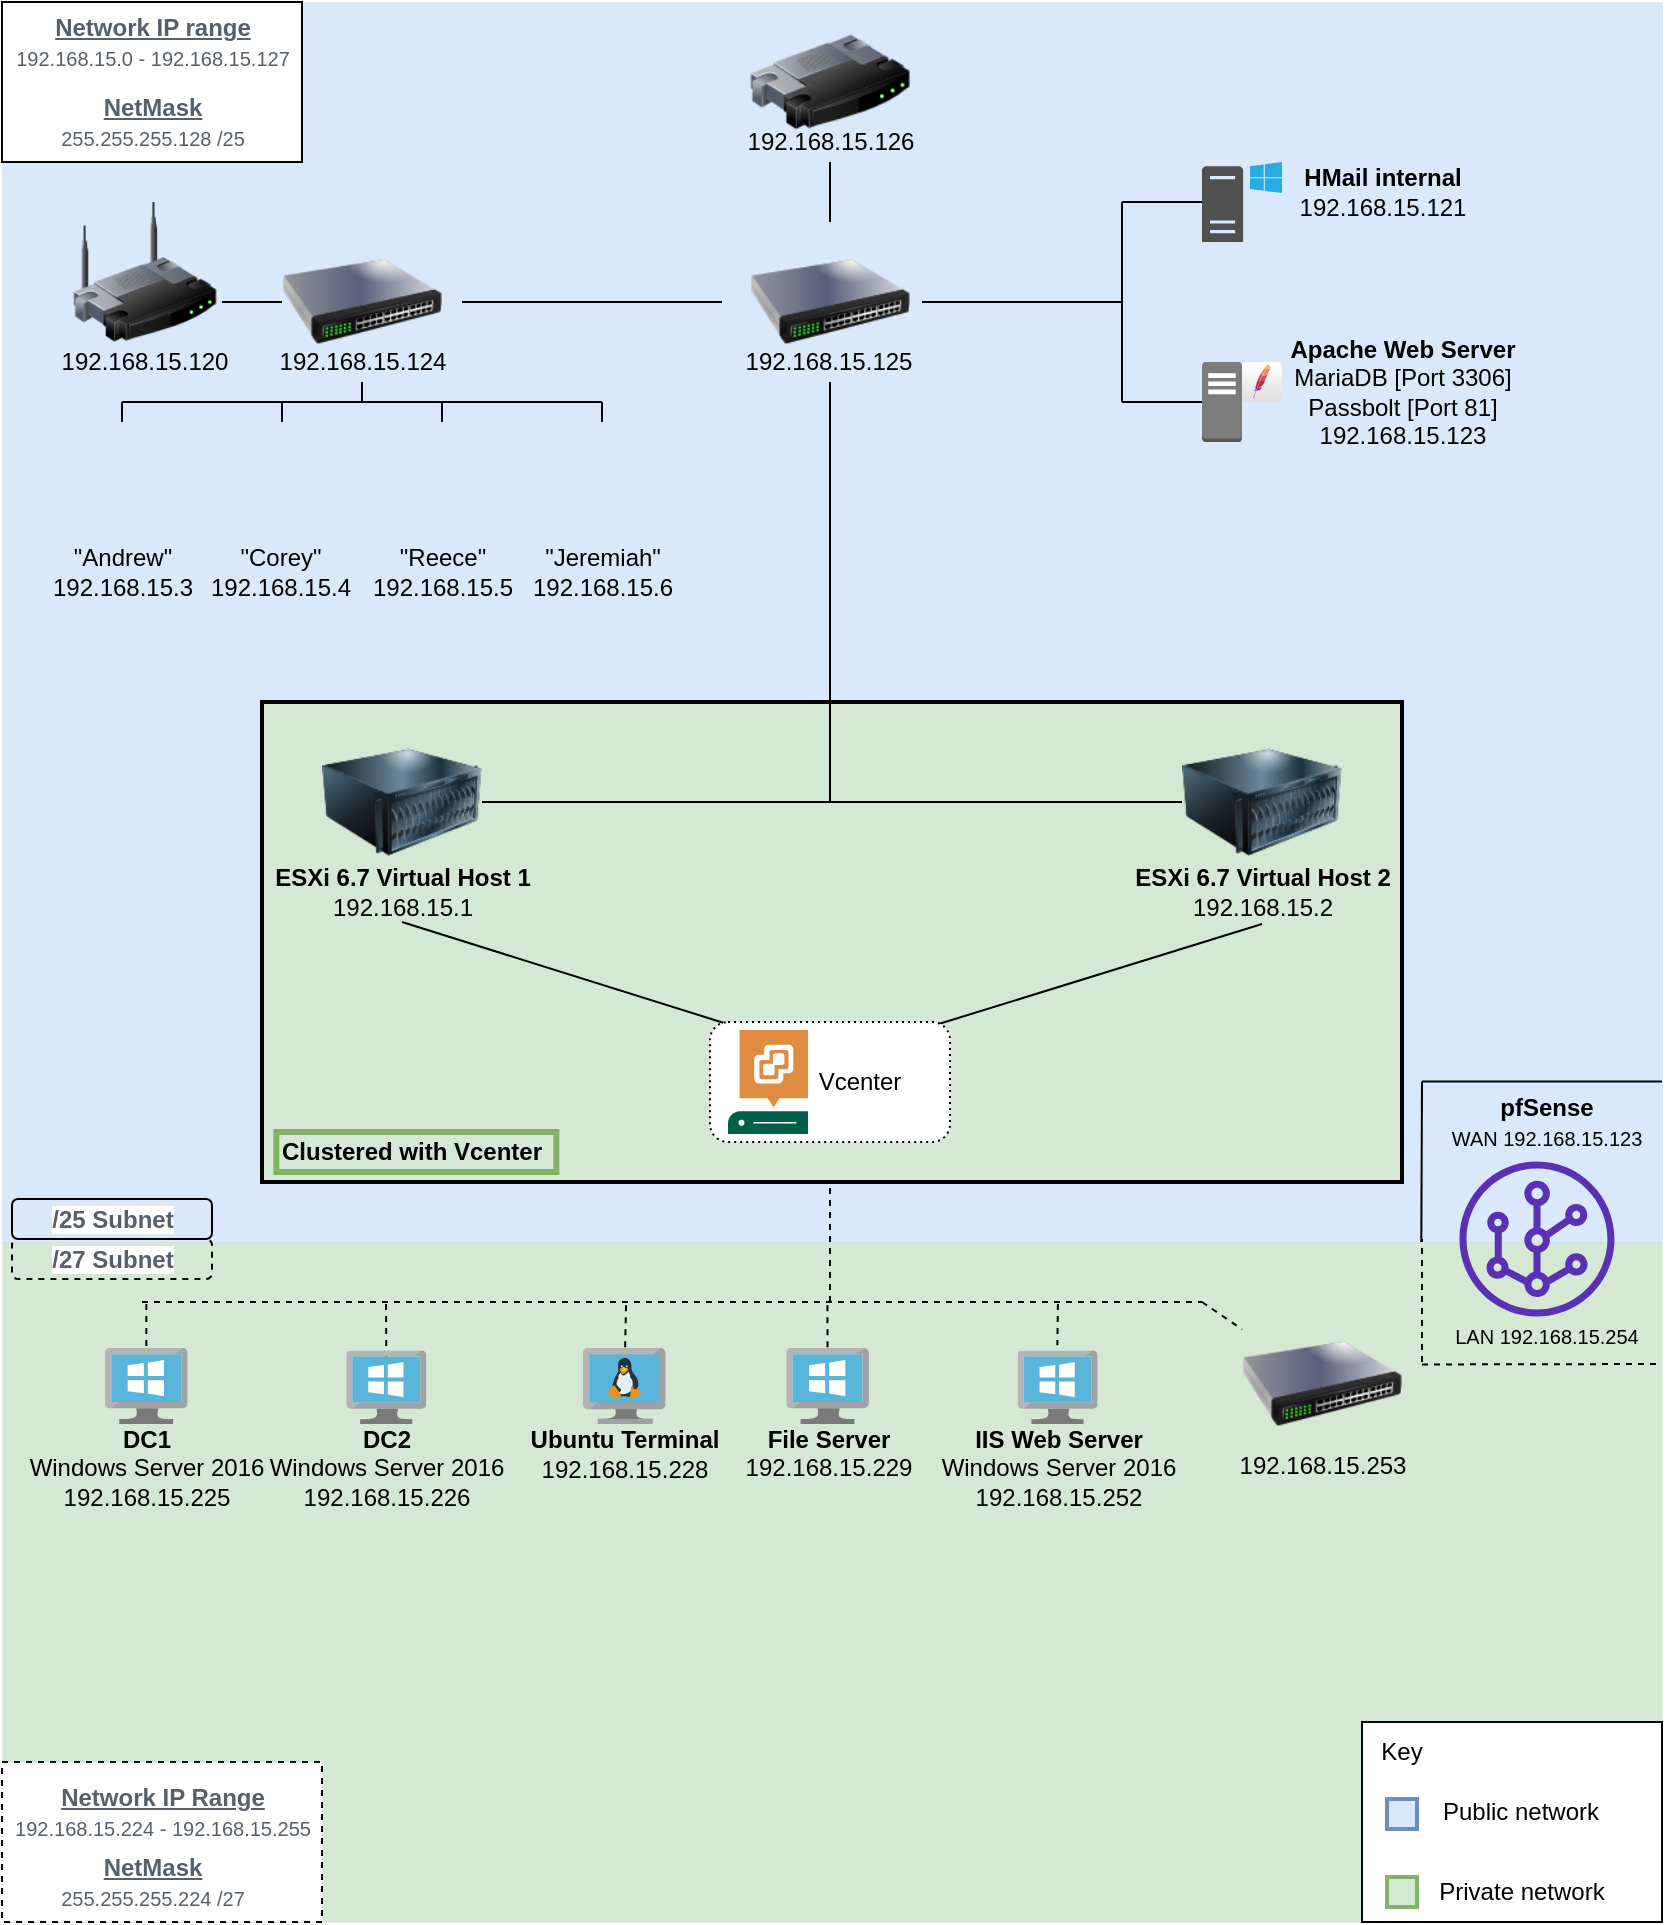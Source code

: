 <mxfile version="15.2.1" type="device"><diagram id="iBi9JNbdpqMxyuDjbbdo" name="Page-1"><mxGraphModel dx="873" dy="439" grid="1" gridSize="10" guides="1" tooltips="1" connect="1" arrows="1" fold="1" page="1" pageScale="1" pageWidth="827" pageHeight="1169" math="0" shadow="0"><root><mxCell id="0"/><mxCell id="1" parent="0"/><mxCell id="-nuvZeoNrsrqNgPyrDqu-27" value="" style="rounded=0;whiteSpace=wrap;html=1;strokeWidth=0;fillColor=#d5e8d4;strokeColor=#82b366;" parent="1" vertex="1"><mxGeometry y="620" width="830" height="340" as="geometry"/></mxCell><mxCell id="KTfTo9HsP1BvMQe2xi3E-100" value="" style="rounded=0;whiteSpace=wrap;html=1;strokeWidth=1;dashed=1;" parent="1" vertex="1"><mxGeometry y="880" width="160" height="80" as="geometry"/></mxCell><mxCell id="-nuvZeoNrsrqNgPyrDqu-11" value="" style="rounded=0;whiteSpace=wrap;html=1;strokeWidth=0;fillColor=#dae8fc;strokeColor=#6c8ebf;" parent="1" vertex="1"><mxGeometry width="830" height="620" as="geometry"/></mxCell><mxCell id="KTfTo9HsP1BvMQe2xi3E-1" value="" style="image;html=1;image=img/lib/clip_art/networking/Router_128x128.png" parent="1" vertex="1"><mxGeometry x="374" width="80" height="80" as="geometry"/></mxCell><mxCell id="KTfTo9HsP1BvMQe2xi3E-2" value="" style="image;html=1;image=img/lib/clip_art/networking/Switch_128x128.png" parent="1" vertex="1"><mxGeometry x="374" y="110" width="80" height="80" as="geometry"/></mxCell><mxCell id="KTfTo9HsP1BvMQe2xi3E-3" value="" style="image;html=1;image=img/lib/clip_art/networking/Switch_128x128.png" parent="1" vertex="1"><mxGeometry x="140" y="110" width="80" height="80" as="geometry"/></mxCell><mxCell id="KTfTo9HsP1BvMQe2xi3E-6" value="" style="shape=image;html=1;verticalAlign=top;verticalLabelPosition=bottom;labelBackgroundColor=#ffffff;imageAspect=0;aspect=fixed;image=https://cdn1.iconfinder.com/data/icons/computer-techologies-outline-free/128/ic_windows_10_pc-128.png" parent="1" vertex="1"><mxGeometry x="30" y="210" width="60" height="60" as="geometry"/></mxCell><mxCell id="KTfTo9HsP1BvMQe2xi3E-7" value="" style="shape=image;html=1;verticalAlign=top;verticalLabelPosition=bottom;labelBackgroundColor=#ffffff;imageAspect=0;aspect=fixed;image=https://cdn1.iconfinder.com/data/icons/computer-techologies-outline-free/128/ic_windows_10_pc-128.png" parent="1" vertex="1"><mxGeometry x="190" y="210" width="60" height="60" as="geometry"/></mxCell><mxCell id="KTfTo9HsP1BvMQe2xi3E-8" value="" style="shape=image;html=1;verticalAlign=top;verticalLabelPosition=bottom;labelBackgroundColor=#ffffff;imageAspect=0;aspect=fixed;image=https://cdn1.iconfinder.com/data/icons/computer-techologies-outline-free/128/ic_windows_10_pc-128.png" parent="1" vertex="1"><mxGeometry x="110" y="210" width="60" height="60" as="geometry"/></mxCell><mxCell id="KTfTo9HsP1BvMQe2xi3E-11" value="" style="pointerEvents=1;shadow=0;dashed=0;html=1;strokeColor=none;fillColor=#505050;labelPosition=center;verticalLabelPosition=bottom;verticalAlign=top;outlineConnect=0;align=center;shape=mxgraph.office.servers.windows_server;" parent="1" vertex="1"><mxGeometry x="600" y="80" width="40" height="40" as="geometry"/></mxCell><mxCell id="KTfTo9HsP1BvMQe2xi3E-12" value="" style="outlineConnect=0;dashed=0;verticalLabelPosition=bottom;verticalAlign=top;align=center;html=1;shape=mxgraph.aws3.traditional_server;fillColor=#7D7C7C;gradientColor=none;" parent="1" vertex="1"><mxGeometry x="600" y="180" width="20" height="40" as="geometry"/></mxCell><mxCell id="KTfTo9HsP1BvMQe2xi3E-13" value="" style="dashed=0;outlineConnect=0;html=1;align=center;labelPosition=center;verticalLabelPosition=bottom;verticalAlign=top;shape=mxgraph.webicons.apache;gradientColor=#DFDEDE" parent="1" vertex="1"><mxGeometry x="620" y="180" width="20" height="20" as="geometry"/></mxCell><mxCell id="KTfTo9HsP1BvMQe2xi3E-29" value="" style="aspect=fixed;html=1;points=[];align=center;image;fontSize=12;image=img/lib/mscae/VirtualMachineWindows.svg;dashed=1;dashPattern=1 2;strokeWidth=1;" parent="1" vertex="1"><mxGeometry x="51.52" y="673" width="41.3" height="38" as="geometry"/></mxCell><mxCell id="KTfTo9HsP1BvMQe2xi3E-34" value="" style="shape=image;html=1;verticalAlign=top;verticalLabelPosition=bottom;labelBackgroundColor=#ffffff;imageAspect=0;aspect=fixed;image=https://cdn1.iconfinder.com/data/icons/computer-techologies-outline-free/128/ic_windows_10_pc-128.png" parent="1" vertex="1"><mxGeometry x="270" y="210" width="60" height="60" as="geometry"/></mxCell><mxCell id="KTfTo9HsP1BvMQe2xi3E-10" value="" style="shape=image;html=1;verticalAlign=top;verticalLabelPosition=bottom;labelBackgroundColor=#ffffff;imageAspect=0;aspect=fixed;image=https://cdn0.iconfinder.com/data/icons/flat-round-system/512/fedora-128.png" parent="1" vertex="1"><mxGeometry x="125" y="225" width="30" height="30" as="geometry"/></mxCell><mxCell id="KTfTo9HsP1BvMQe2xi3E-37" value="" style="aspect=fixed;html=1;points=[];align=center;image;fontSize=12;image=img/lib/mscae/VM_Linux.svg;dashed=1;dashPattern=1 2;strokeWidth=1;" parent="1" vertex="1"><mxGeometry x="290.52" y="673" width="41.3" height="38" as="geometry"/></mxCell><mxCell id="KTfTo9HsP1BvMQe2xi3E-47" value="" style="endArrow=none;html=1;" parent="1" edge="1"><mxGeometry width="50" height="50" relative="1" as="geometry"><mxPoint x="230" y="150" as="sourcePoint"/><mxPoint x="360" y="150" as="targetPoint"/></mxGeometry></mxCell><mxCell id="KTfTo9HsP1BvMQe2xi3E-48" value="" style="endArrow=none;html=1;exitX=0.5;exitY=0;exitDx=0;exitDy=0;entryX=0.5;entryY=1;entryDx=0;entryDy=0;" parent="1" source="KTfTo9HsP1BvMQe2xi3E-2" target="KTfTo9HsP1BvMQe2xi3E-1" edge="1"><mxGeometry width="50" height="50" relative="1" as="geometry"><mxPoint x="363" y="130" as="sourcePoint"/><mxPoint x="413" y="80" as="targetPoint"/></mxGeometry></mxCell><mxCell id="KTfTo9HsP1BvMQe2xi3E-50" value="" style="endArrow=none;html=1;" parent="1" edge="1"><mxGeometry width="50" height="50" relative="1" as="geometry"><mxPoint x="460" y="150" as="sourcePoint"/><mxPoint x="560" y="150" as="targetPoint"/></mxGeometry></mxCell><mxCell id="KTfTo9HsP1BvMQe2xi3E-58" value="" style="endArrow=none;html=1;" parent="1" target="KTfTo9HsP1BvMQe2xi3E-3" edge="1"><mxGeometry width="50" height="50" relative="1" as="geometry"><mxPoint x="180" y="200" as="sourcePoint"/><mxPoint x="200" y="180" as="targetPoint"/></mxGeometry></mxCell><mxCell id="KTfTo9HsP1BvMQe2xi3E-59" value="" style="endArrow=none;html=1;" parent="1" edge="1"><mxGeometry width="50" height="50" relative="1" as="geometry"><mxPoint x="60" y="200" as="sourcePoint"/><mxPoint x="300" y="200" as="targetPoint"/></mxGeometry></mxCell><mxCell id="KTfTo9HsP1BvMQe2xi3E-60" value="" style="endArrow=none;html=1;exitX=0.5;exitY=0;exitDx=0;exitDy=0;" parent="1" source="KTfTo9HsP1BvMQe2xi3E-6" edge="1"><mxGeometry width="50" height="50" relative="1" as="geometry"><mxPoint x="390" y="330" as="sourcePoint"/><mxPoint x="60" y="200" as="targetPoint"/></mxGeometry></mxCell><mxCell id="KTfTo9HsP1BvMQe2xi3E-61" value="" style="endArrow=none;html=1;exitX=0.5;exitY=0;exitDx=0;exitDy=0;" parent="1" source="KTfTo9HsP1BvMQe2xi3E-34" edge="1"><mxGeometry width="50" height="50" relative="1" as="geometry"><mxPoint x="280" y="210" as="sourcePoint"/><mxPoint x="300" y="200" as="targetPoint"/></mxGeometry></mxCell><mxCell id="KTfTo9HsP1BvMQe2xi3E-62" value="" style="endArrow=none;html=1;exitX=0.5;exitY=0;exitDx=0;exitDy=0;" parent="1" source="KTfTo9HsP1BvMQe2xi3E-8" edge="1"><mxGeometry width="50" height="50" relative="1" as="geometry"><mxPoint x="120" y="270" as="sourcePoint"/><mxPoint x="140" y="200" as="targetPoint"/></mxGeometry></mxCell><mxCell id="KTfTo9HsP1BvMQe2xi3E-63" value="" style="endArrow=none;html=1;entryX=0.5;entryY=0;entryDx=0;entryDy=0;" parent="1" target="KTfTo9HsP1BvMQe2xi3E-7" edge="1"><mxGeometry width="50" height="50" relative="1" as="geometry"><mxPoint x="220" y="200" as="sourcePoint"/><mxPoint x="90" y="220" as="targetPoint"/></mxGeometry></mxCell><mxCell id="KTfTo9HsP1BvMQe2xi3E-64" value="" style="endArrow=none;html=1;" parent="1" edge="1"><mxGeometry width="50" height="50" relative="1" as="geometry"><mxPoint x="560" y="200" as="sourcePoint"/><mxPoint x="560" y="100" as="targetPoint"/></mxGeometry></mxCell><mxCell id="KTfTo9HsP1BvMQe2xi3E-65" value="" style="endArrow=none;html=1;" parent="1" target="KTfTo9HsP1BvMQe2xi3E-11" edge="1"><mxGeometry width="50" height="50" relative="1" as="geometry"><mxPoint x="560" y="100" as="sourcePoint"/><mxPoint x="610" y="50" as="targetPoint"/></mxGeometry></mxCell><mxCell id="KTfTo9HsP1BvMQe2xi3E-66" value="" style="endArrow=none;html=1;entryX=0;entryY=0.5;entryDx=0;entryDy=0;entryPerimeter=0;" parent="1" target="KTfTo9HsP1BvMQe2xi3E-12" edge="1"><mxGeometry width="50" height="50" relative="1" as="geometry"><mxPoint x="560" y="200" as="sourcePoint"/><mxPoint x="600" y="130" as="targetPoint"/></mxGeometry></mxCell><mxCell id="KTfTo9HsP1BvMQe2xi3E-74" value="" style="endArrow=none;dashed=1;html=1;strokeWidth=1;" parent="1" edge="1"><mxGeometry width="50" height="50" relative="1" as="geometry"><mxPoint x="192.03" y="651" as="sourcePoint"/><mxPoint x="192.17" y="681" as="targetPoint"/></mxGeometry></mxCell><mxCell id="KTfTo9HsP1BvMQe2xi3E-72" value="" style="endArrow=none;dashed=1;html=1;strokeWidth=1;" parent="1" edge="1"><mxGeometry width="50" height="50" relative="1" as="geometry"><mxPoint x="70" y="650" as="sourcePoint"/><mxPoint x="600" y="650" as="targetPoint"/></mxGeometry></mxCell><mxCell id="KTfTo9HsP1BvMQe2xi3E-73" value="" style="endArrow=none;dashed=1;html=1;strokeWidth=1;" parent="1" target="KTfTo9HsP1BvMQe2xi3E-29" edge="1"><mxGeometry width="50" height="50" relative="1" as="geometry"><mxPoint x="72.17" y="651" as="sourcePoint"/><mxPoint x="68.17" y="674" as="targetPoint"/></mxGeometry></mxCell><mxCell id="KTfTo9HsP1BvMQe2xi3E-79" value="" style="aspect=fixed;html=1;points=[];align=center;image;fontSize=12;image=img/lib/mscae/VirtualMachineWindows.svg;dashed=1;dashPattern=1 2;strokeWidth=1;" parent="1" vertex="1"><mxGeometry x="507.82" y="674.2" width="40" height="36.8" as="geometry"/></mxCell><mxCell id="KTfTo9HsP1BvMQe2xi3E-90" value="" style="rounded=1;whiteSpace=wrap;html=1;strokeWidth=1;fillColor=none;gradientColor=#ffffff;" parent="1" vertex="1"><mxGeometry x="5" y="598.51" width="100" height="20" as="geometry"/></mxCell><mxCell id="KTfTo9HsP1BvMQe2xi3E-91" value="" style="rounded=1;whiteSpace=wrap;html=1;strokeWidth=1;fillColor=none;gradientColor=#ffffff;dashed=1;" parent="1" vertex="1"><mxGeometry x="5" y="618.51" width="100" height="20" as="geometry"/></mxCell><mxCell id="KTfTo9HsP1BvMQe2xi3E-92" value="&lt;span style=&quot;box-sizing: border-box ; font-weight: 600 ; color: rgb(87 , 96 , 106) ; background-color: rgb(255 , 255 , 255)&quot;&gt;&lt;font style=&quot;font-size: 12px&quot;&gt;/25 Subnet&lt;/font&gt;&lt;/span&gt;" style="text;html=1;align=center;verticalAlign=middle;resizable=0;points=[];autosize=1;strokeColor=none;strokeWidth=1;" parent="1" vertex="1"><mxGeometry x="15" y="598.51" width="80" height="20" as="geometry"/></mxCell><mxCell id="KTfTo9HsP1BvMQe2xi3E-94" value="&lt;span style=&quot;box-sizing: border-box ; font-weight: 600 ; color: rgb(87 , 96 , 106) ; font-family: , &amp;#34;blinkmacsystemfont&amp;#34; , &amp;#34;segoe ui&amp;#34; , &amp;#34;helvetica&amp;#34; , &amp;#34;arial&amp;#34; , sans-serif , &amp;#34;apple color emoji&amp;#34; , &amp;#34;segoe ui emoji&amp;#34; ; background-color: rgb(255 , 255 , 255)&quot;&gt;&lt;font style=&quot;font-size: 12px&quot;&gt;/27 Subnet&lt;/font&gt;&lt;/span&gt;" style="text;html=1;align=center;verticalAlign=middle;resizable=0;points=[];autosize=1;strokeColor=none;strokeWidth=1;" parent="1" vertex="1"><mxGeometry x="15" y="618.51" width="80" height="20" as="geometry"/></mxCell><mxCell id="KTfTo9HsP1BvMQe2xi3E-95" value="" style="rounded=0;whiteSpace=wrap;html=1;strokeWidth=1;" parent="1" vertex="1"><mxGeometry width="150" height="80" as="geometry"/></mxCell><mxCell id="KTfTo9HsP1BvMQe2xi3E-96" value="&lt;span style=&quot;box-sizing: border-box ; color: rgb(87 , 96 , 106) ; background-color: rgb(255 , 255 , 255)&quot;&gt;&lt;font&gt;&lt;u style=&quot;font-weight: bold&quot;&gt;&lt;font style=&quot;font-size: 12px&quot;&gt;Network IP range&lt;br&gt;&lt;/font&gt;&lt;/u&gt;&lt;span style=&quot;font-size: 10px&quot;&gt;192.168.15.0 - 192.168.15.127&lt;/span&gt;&lt;/font&gt;&lt;/span&gt;" style="text;html=1;align=center;verticalAlign=middle;resizable=0;points=[];autosize=1;" parent="1" vertex="1"><mxGeometry y="5" width="150" height="30" as="geometry"/></mxCell><mxCell id="KTfTo9HsP1BvMQe2xi3E-97" value="&lt;span style=&quot;box-sizing: border-box ; color: rgb(87 , 96 , 106) ; background-color: rgb(255 , 255 , 255)&quot;&gt;&lt;font&gt;&lt;u style=&quot;font-weight: bold&quot;&gt;&lt;font style=&quot;font-size: 12px&quot;&gt;NetMask&lt;/font&gt;&lt;br&gt;&lt;/u&gt;&lt;span style=&quot;font-size: 10px&quot;&gt;255.255.255.128 /25&lt;/span&gt;&lt;/font&gt;&lt;/span&gt;" style="text;html=1;align=center;verticalAlign=middle;resizable=0;points=[];autosize=1;strokeColor=none;" parent="1" vertex="1"><mxGeometry x="20" y="45" width="110" height="30" as="geometry"/></mxCell><mxCell id="KTfTo9HsP1BvMQe2xi3E-98" value="&lt;span style=&quot;box-sizing: border-box ; color: rgb(87 , 96 , 106) ; background-color: rgb(255 , 255 , 255)&quot;&gt;&lt;font&gt;&lt;font style=&quot;font-size: 12px&quot;&gt;&lt;b&gt;&lt;u&gt;Network IP Range&lt;br&gt;&lt;/u&gt;&lt;/b&gt;&lt;/font&gt;&lt;font size=&quot;1&quot;&gt;192.168.15.224 - 192.168.15.255&lt;/font&gt;&lt;/font&gt;&lt;/span&gt;" style="text;html=1;align=center;verticalAlign=middle;resizable=0;points=[];autosize=1;strokeColor=none;" parent="1" vertex="1"><mxGeometry y="890" width="160" height="30" as="geometry"/></mxCell><mxCell id="KTfTo9HsP1BvMQe2xi3E-102" value="&lt;span style=&quot;box-sizing: border-box ; color: rgb(87 , 96 , 106) ; background-color: rgb(255 , 255 , 255)&quot;&gt;&lt;font&gt;&lt;b&gt;&lt;u&gt;&lt;font style=&quot;font-size: 12px&quot;&gt;NetMask&lt;/font&gt;&lt;/u&gt;&lt;/b&gt;&lt;br&gt;&lt;font size=&quot;1&quot;&gt;255.255.255.224 /27&lt;/font&gt;&lt;/font&gt;&lt;/span&gt;" style="text;html=1;align=center;verticalAlign=middle;resizable=0;points=[];autosize=1;strokeColor=none;" parent="1" vertex="1"><mxGeometry x="20" y="925" width="110" height="30" as="geometry"/></mxCell><mxCell id="KTfTo9HsP1BvMQe2xi3E-104" value="&lt;font style=&quot;font-size: 12px&quot;&gt;192.168.15.126&lt;/font&gt;" style="text;html=1;align=center;verticalAlign=middle;resizable=0;points=[];autosize=1;strokeColor=none;" parent="1" vertex="1"><mxGeometry x="364" y="60" width="100" height="20" as="geometry"/></mxCell><mxCell id="KTfTo9HsP1BvMQe2xi3E-106" value="&lt;font style=&quot;font-size: 12px&quot;&gt;192.168.15.125&lt;/font&gt;" style="text;html=1;align=center;verticalAlign=middle;resizable=0;points=[];autosize=1;strokeColor=none;" parent="1" vertex="1"><mxGeometry x="363" y="170" width="100" height="20" as="geometry"/></mxCell><mxCell id="KTfTo9HsP1BvMQe2xi3E-107" value="&lt;font style=&quot;font-size: 12px&quot;&gt;192.168.15.124&lt;/font&gt;" style="text;html=1;align=center;verticalAlign=middle;resizable=0;points=[];autosize=1;strokeColor=none;" parent="1" vertex="1"><mxGeometry x="130" y="170" width="100" height="20" as="geometry"/></mxCell><mxCell id="KTfTo9HsP1BvMQe2xi3E-108" value="&quot;Andrew&quot;&lt;br&gt;192.168.15.3" style="text;html=1;align=center;verticalAlign=middle;resizable=0;points=[];autosize=1;strokeColor=none;" parent="1" vertex="1"><mxGeometry x="15" y="270" width="90" height="30" as="geometry"/></mxCell><mxCell id="KTfTo9HsP1BvMQe2xi3E-110" value="&quot;Corey&quot;&lt;br&gt;192.168.15.4" style="text;html=1;align=center;verticalAlign=middle;resizable=0;points=[];autosize=1;strokeColor=none;" parent="1" vertex="1"><mxGeometry x="94.35" y="270" width="90" height="30" as="geometry"/></mxCell><mxCell id="KTfTo9HsP1BvMQe2xi3E-111" value="&quot;Reece&quot;&lt;br&gt;192.168.15.5" style="text;html=1;align=center;verticalAlign=middle;resizable=0;points=[];autosize=1;strokeColor=none;" parent="1" vertex="1"><mxGeometry x="175" y="270" width="90" height="30" as="geometry"/></mxCell><mxCell id="KTfTo9HsP1BvMQe2xi3E-112" value="&quot;Jeremiah&quot;&lt;br&gt;192.168.15.6" style="text;html=1;align=center;verticalAlign=middle;resizable=0;points=[];autosize=1;strokeColor=none;" parent="1" vertex="1"><mxGeometry x="255" y="270" width="90" height="30" as="geometry"/></mxCell><mxCell id="KTfTo9HsP1BvMQe2xi3E-113" value="&lt;b&gt;HMail internal&lt;br&gt;&lt;/b&gt;192.168.15.121" style="text;html=1;align=center;verticalAlign=middle;resizable=0;points=[];autosize=1;strokeColor=none;" parent="1" vertex="1"><mxGeometry x="640" y="80" width="100" height="30" as="geometry"/></mxCell><mxCell id="KTfTo9HsP1BvMQe2xi3E-114" value="&lt;b&gt;Apache Web Server&lt;/b&gt;&lt;br&gt;MariaDB [Port 3306]&lt;br&gt;Passbolt [Port 81]&lt;br&gt;192.168.15.123" style="text;html=1;align=center;verticalAlign=middle;resizable=0;points=[];autosize=1;strokeColor=none;" parent="1" vertex="1"><mxGeometry x="635" y="165" width="130" height="60" as="geometry"/></mxCell><mxCell id="KTfTo9HsP1BvMQe2xi3E-119" value="&lt;font style=&quot;font-size: 12px&quot;&gt;&lt;b&gt;DC1&lt;br&gt;&lt;/b&gt;Windows Server 2016&lt;br&gt;192.168.15.225&lt;/font&gt;" style="text;html=1;align=center;verticalAlign=middle;resizable=0;points=[];autosize=1;strokeColor=none;strokeWidth=1;" parent="1" vertex="1"><mxGeometry x="7.17" y="707.8" width="130" height="50" as="geometry"/></mxCell><mxCell id="KTfTo9HsP1BvMQe2xi3E-120" value="&lt;b&gt;Ubuntu Terminal&lt;br&gt;&lt;/b&gt;192.168.15.228" style="text;html=1;align=center;verticalAlign=middle;resizable=0;points=[];autosize=1;strokeColor=none;strokeWidth=1;" parent="1" vertex="1"><mxGeometry x="256.17" y="711.0" width="110" height="30" as="geometry"/></mxCell><mxCell id="KTfTo9HsP1BvMQe2xi3E-121" value="&lt;b&gt;DC2&lt;br&gt;&lt;/b&gt;Windows Server 2016&lt;br&gt;192.168.15.226" style="text;html=1;align=center;verticalAlign=middle;resizable=0;points=[];autosize=1;strokeColor=none;strokeWidth=1;" parent="1" vertex="1"><mxGeometry x="127.17" y="707.8" width="130" height="50" as="geometry"/></mxCell><mxCell id="KTfTo9HsP1BvMQe2xi3E-122" value="&lt;b&gt;IIS Web Server&lt;br&gt;&lt;/b&gt;Windows Server 2016&lt;br&gt;192.168.15.252" style="text;html=1;align=center;verticalAlign=middle;resizable=0;points=[];autosize=1;strokeColor=none;strokeWidth=1;" parent="1" vertex="1"><mxGeometry x="462.82" y="707.8" width="130" height="50" as="geometry"/></mxCell><mxCell id="-nuvZeoNrsrqNgPyrDqu-5" value="" style="endArrow=none;dashed=1;html=1;strokeWidth=1;" parent="1" edge="1"><mxGeometry width="50" height="50" relative="1" as="geometry"><mxPoint x="414" y="650" as="sourcePoint"/><mxPoint x="414" y="590" as="targetPoint"/></mxGeometry></mxCell><mxCell id="KTfTo9HsP1BvMQe2xi3E-14" value="" style="outlineConnect=0;fontColor=#232F3E;gradientColor=none;fillColor=#5A30B5;strokeColor=none;dashed=0;verticalLabelPosition=bottom;verticalAlign=top;align=center;html=1;fontSize=12;fontStyle=0;aspect=fixed;pointerEvents=1;shape=mxgraph.aws4.virtual_router;" parent="1" vertex="1"><mxGeometry x="728.75" y="579.76" width="77.5" height="77.5" as="geometry"/></mxCell><mxCell id="KTfTo9HsP1BvMQe2xi3E-118" value="&lt;font&gt;&lt;b&gt;&lt;font style=&quot;font-size: 12px&quot;&gt;pfSense&lt;br&gt;&lt;/font&gt;&lt;/b&gt;&lt;span style=&quot;font-size: 10px&quot;&gt;WAN 192.168.15.123&lt;/span&gt;&lt;/font&gt;" style="text;html=1;align=center;verticalAlign=middle;resizable=0;points=[];autosize=1;strokeColor=none;strokeWidth=1;" parent="1" vertex="1"><mxGeometry x="717" y="544.76" width="110" height="30" as="geometry"/></mxCell><mxCell id="KTfTo9HsP1BvMQe2xi3E-117" value="&lt;font style=&quot;font-size: 10px&quot;&gt;&lt;br&gt;LAN 192.168.15.254&lt;/font&gt;" style="text;html=1;align=center;verticalAlign=middle;resizable=0;points=[];autosize=1;strokeColor=none;strokeWidth=1;" parent="1" vertex="1"><mxGeometry x="717" y="638.51" width="110" height="40" as="geometry"/></mxCell><mxCell id="-nuvZeoNrsrqNgPyrDqu-14" value="" style="aspect=fixed;html=1;points=[];align=center;image;fontSize=12;image=img/lib/mscae/VirtualMachineWindows.svg;dashed=1;dashPattern=1 2;strokeWidth=1;" parent="1" vertex="1"><mxGeometry x="392.17" y="673" width="41.3" height="38" as="geometry"/></mxCell><mxCell id="-nuvZeoNrsrqNgPyrDqu-16" value="&lt;b&gt;&lt;br&gt;&lt;br&gt;File Server&lt;/b&gt;&lt;br&gt;192.168.15.229" style="text;html=1;align=center;verticalAlign=middle;resizable=0;points=[];autosize=1;strokeColor=none;fillColor=none;" parent="1" vertex="1"><mxGeometry x="362.82" y="681" width="100" height="60" as="geometry"/></mxCell><mxCell id="-nuvZeoNrsrqNgPyrDqu-17" value="" style="endArrow=none;dashed=1;html=1;strokeWidth=1;" parent="1" target="KTfTo9HsP1BvMQe2xi3E-37" edge="1"><mxGeometry width="50" height="50" relative="1" as="geometry"><mxPoint x="312" y="651.6" as="sourcePoint"/><mxPoint x="312.21" y="671.6" as="targetPoint"/></mxGeometry></mxCell><mxCell id="-nuvZeoNrsrqNgPyrDqu-18" value="" style="endArrow=none;dashed=1;html=1;strokeWidth=1;" parent="1" edge="1"><mxGeometry width="50" height="50" relative="1" as="geometry"><mxPoint x="527.97" y="651" as="sourcePoint"/><mxPoint x="527.68" y="671.6" as="targetPoint"/></mxGeometry></mxCell><mxCell id="-nuvZeoNrsrqNgPyrDqu-19" value="" style="rounded=0;whiteSpace=wrap;html=1;strokeWidth=2;fillColor=#d5e8d4;" parent="1" vertex="1"><mxGeometry x="130" y="350" width="570" height="240" as="geometry"/></mxCell><mxCell id="KTfTo9HsP1BvMQe2xi3E-15" value="" style="image;html=1;image=img/lib/clip_art/computers/Server_128x128.png" parent="1" vertex="1"><mxGeometry x="160" y="360" width="80" height="80" as="geometry"/></mxCell><mxCell id="KTfTo9HsP1BvMQe2xi3E-16" value="" style="image;html=1;image=img/lib/clip_art/computers/Server_128x128.png" parent="1" vertex="1"><mxGeometry x="590" y="360" width="80" height="80" as="geometry"/></mxCell><mxCell id="KTfTo9HsP1BvMQe2xi3E-67" value="" style="endArrow=none;html=1;entryX=0.5;entryY=1;entryDx=0;entryDy=0;" parent="1" target="KTfTo9HsP1BvMQe2xi3E-2" edge="1"><mxGeometry width="50" height="50" relative="1" as="geometry"><mxPoint x="414" y="400" as="sourcePoint"/><mxPoint x="414" y="200" as="targetPoint"/></mxGeometry></mxCell><mxCell id="KTfTo9HsP1BvMQe2xi3E-68" value="" style="endArrow=none;html=1;entryX=0;entryY=0.5;entryDx=0;entryDy=0;" parent="1" target="KTfTo9HsP1BvMQe2xi3E-16" edge="1"><mxGeometry width="50" height="50" relative="1" as="geometry"><mxPoint x="240" y="400" as="sourcePoint"/><mxPoint x="520" y="400" as="targetPoint"/></mxGeometry></mxCell><mxCell id="KTfTo9HsP1BvMQe2xi3E-70" value="" style="endArrow=none;html=1;exitX=0.946;exitY=0.021;exitDx=0;exitDy=0;exitPerimeter=0;" parent="1" source="-nuvZeoNrsrqNgPyrDqu-3" edge="1"><mxGeometry width="50" height="50" relative="1" as="geometry"><mxPoint x="630" y="540" as="sourcePoint"/><mxPoint x="630" y="461" as="targetPoint"/></mxGeometry></mxCell><mxCell id="KTfTo9HsP1BvMQe2xi3E-115" value="&lt;b&gt;ESXi 6.7 Virtual Host 1&lt;br&gt;&lt;/b&gt;192.168.15.1" style="text;html=1;align=center;verticalAlign=middle;resizable=0;points=[];autosize=1;strokeColor=none;" parent="1" vertex="1"><mxGeometry x="130" y="430" width="140" height="30" as="geometry"/></mxCell><mxCell id="KTfTo9HsP1BvMQe2xi3E-116" value="&lt;b&gt;ESXi 6.7 Virtual Host 2&lt;br&gt;&lt;/b&gt;192.168.15.2" style="text;html=1;align=center;verticalAlign=middle;resizable=0;points=[];autosize=1;strokeColor=none;" parent="1" vertex="1"><mxGeometry x="560" y="430" width="140" height="30" as="geometry"/></mxCell><mxCell id="-nuvZeoNrsrqNgPyrDqu-3" value="&amp;nbsp; &amp;nbsp; &amp;nbsp; &amp;nbsp; &amp;nbsp;Vcenter" style="rounded=1;whiteSpace=wrap;html=1;dashed=1;dashPattern=1 2;align=center;strokeWidth=1;" parent="1" vertex="1"><mxGeometry x="354" y="510" width="120" height="60" as="geometry"/></mxCell><mxCell id="-nuvZeoNrsrqNgPyrDqu-6" value="" style="endArrow=none;html=1;strokeWidth=1;exitX=0.5;exitY=1;exitDx=0;exitDy=0;exitPerimeter=0;entryX=0.055;entryY=0.006;entryDx=0;entryDy=0;entryPerimeter=0;" parent="1" source="KTfTo9HsP1BvMQe2xi3E-115" target="-nuvZeoNrsrqNgPyrDqu-3" edge="1"><mxGeometry width="50" height="50" relative="1" as="geometry"><mxPoint x="280" y="510" as="sourcePoint"/><mxPoint x="360" y="510" as="targetPoint"/></mxGeometry></mxCell><mxCell id="-nuvZeoNrsrqNgPyrDqu-7" value="" style="sketch=0;pointerEvents=1;shadow=0;dashed=0;html=1;strokeColor=none;fillColor=#005F4B;labelPosition=center;verticalLabelPosition=bottom;verticalAlign=top;align=center;outlineConnect=0;shape=mxgraph.veeam2.vcenter_server;dashPattern=1 2;" parent="1" vertex="1"><mxGeometry x="363" y="514" width="40" height="52" as="geometry"/></mxCell><mxCell id="-nuvZeoNrsrqNgPyrDqu-20" value="" style="endArrow=none;dashed=1;html=1;strokeWidth=1;" parent="1" target="-nuvZeoNrsrqNgPyrDqu-14" edge="1"><mxGeometry width="50" height="50" relative="1" as="geometry"><mxPoint x="412.71" y="651.6" as="sourcePoint"/><mxPoint x="412.92" y="671.6" as="targetPoint"/></mxGeometry></mxCell><mxCell id="-nuvZeoNrsrqNgPyrDqu-21" value="" style="endArrow=none;dashed=1;html=1;strokeWidth=1;" parent="1" target="-nuvZeoNrsrqNgPyrDqu-22" edge="1"><mxGeometry width="50" height="50" relative="1" as="geometry"><mxPoint x="600" y="650" as="sourcePoint"/><mxPoint x="640" y="681" as="targetPoint"/></mxGeometry></mxCell><mxCell id="-nuvZeoNrsrqNgPyrDqu-22" value="" style="image;html=1;image=img/lib/clip_art/networking/Switch_128x128.png" parent="1" vertex="1"><mxGeometry x="620" y="651" width="80" height="80" as="geometry"/></mxCell><mxCell id="-nuvZeoNrsrqNgPyrDqu-26" value="192.168.15.253" style="text;html=1;align=center;verticalAlign=middle;resizable=0;points=[];autosize=1;strokeColor=none;fillColor=none;" parent="1" vertex="1"><mxGeometry x="610" y="721.8" width="100" height="20" as="geometry"/></mxCell><mxCell id="KTfTo9HsP1BvMQe2xi3E-30" value="" style="aspect=fixed;html=1;points=[];align=center;image;fontSize=12;image=img/lib/mscae/VirtualMachineWindows.svg;dashed=1;dashPattern=1 2;strokeWidth=1;" parent="1" vertex="1"><mxGeometry x="172.17" y="674.2" width="40" height="36.8" as="geometry"/></mxCell><mxCell id="-nuvZeoNrsrqNgPyrDqu-28" value="" style="rounded=0;whiteSpace=wrap;html=1;strokeWidth=1;" parent="1" vertex="1"><mxGeometry x="680" y="860" width="150" height="100" as="geometry"/></mxCell><mxCell id="-nuvZeoNrsrqNgPyrDqu-29" value="Key" style="text;html=1;strokeColor=none;fillColor=none;align=center;verticalAlign=middle;whiteSpace=wrap;rounded=0;" parent="1" vertex="1"><mxGeometry x="680" y="865" width="40" height="20" as="geometry"/></mxCell><mxCell id="-nuvZeoNrsrqNgPyrDqu-31" value="" style="rounded=0;whiteSpace=wrap;html=1;strokeColor=#82b366;strokeWidth=3;fillColor=#d5e8d4;" parent="1" vertex="1"><mxGeometry x="137.17" y="565" width="140" height="20" as="geometry"/></mxCell><mxCell id="-nuvZeoNrsrqNgPyrDqu-30" value="&lt;b&gt;Clustered with Vcenter&lt;/b&gt;" style="text;html=1;align=center;verticalAlign=middle;whiteSpace=wrap;rounded=0;" parent="1" vertex="1"><mxGeometry x="135" y="565" width="140" height="20" as="geometry"/></mxCell><mxCell id="-nuvZeoNrsrqNgPyrDqu-32" value="" style="whiteSpace=wrap;html=1;aspect=fixed;strokeColor=#6c8ebf;strokeWidth=2;fillColor=#dae8fc;" parent="1" vertex="1"><mxGeometry x="692.5" y="898.5" width="15" height="15" as="geometry"/></mxCell><mxCell id="-nuvZeoNrsrqNgPyrDqu-35" value="" style="whiteSpace=wrap;html=1;aspect=fixed;strokeColor=#82b366;strokeWidth=2;fillColor=#d5e8d4;" parent="1" vertex="1"><mxGeometry x="692.5" y="937.5" width="15" height="15" as="geometry"/></mxCell><mxCell id="-nuvZeoNrsrqNgPyrDqu-36" value="Public network" style="text;html=1;strokeColor=none;fillColor=none;align=center;verticalAlign=middle;whiteSpace=wrap;rounded=0;" parent="1" vertex="1"><mxGeometry x="692.5" y="895" width="133" height="20" as="geometry"/></mxCell><mxCell id="-nuvZeoNrsrqNgPyrDqu-37" value="Private network" style="text;html=1;strokeColor=none;fillColor=none;align=center;verticalAlign=middle;whiteSpace=wrap;rounded=0;" parent="1" vertex="1"><mxGeometry x="700" y="935" width="120" height="20" as="geometry"/></mxCell><mxCell id="-nuvZeoNrsrqNgPyrDqu-44" value="" style="endArrow=none;html=1;strokeWidth=1;" parent="1" edge="1"><mxGeometry width="50" height="50" relative="1" as="geometry"><mxPoint x="710" y="539.76" as="sourcePoint"/><mxPoint x="830" y="539.76" as="targetPoint"/></mxGeometry></mxCell><mxCell id="-nuvZeoNrsrqNgPyrDqu-46" value="" style="endArrow=none;html=1;strokeWidth=1;entryX=0.855;entryY=1;entryDx=0;entryDy=0;entryPerimeter=0;" parent="1" target="-nuvZeoNrsrqNgPyrDqu-11" edge="1"><mxGeometry width="50" height="50" relative="1" as="geometry"><mxPoint x="710" y="539.71" as="sourcePoint"/><mxPoint x="710" y="610.29" as="targetPoint"/></mxGeometry></mxCell><mxCell id="-nuvZeoNrsrqNgPyrDqu-48" value="" style="endArrow=none;html=1;strokeWidth=1;dashed=1;" parent="1" edge="1"><mxGeometry width="50" height="50" relative="1" as="geometry"><mxPoint x="710" y="680" as="sourcePoint"/><mxPoint x="710" y="618.49" as="targetPoint"/></mxGeometry></mxCell><mxCell id="-nuvZeoNrsrqNgPyrDqu-49" value="" style="endArrow=none;html=1;strokeWidth=1;dashed=1;" parent="1" edge="1"><mxGeometry width="50" height="50" relative="1" as="geometry"><mxPoint x="710.0" y="681.23" as="sourcePoint"/><mxPoint x="829.65" y="681" as="targetPoint"/></mxGeometry></mxCell><mxCell id="c0LMRApazxwjHBry0NfQ-1" value="" style="image;html=1;image=img/lib/clip_art/networking/Wireless_Router_128x128.png" vertex="1" parent="1"><mxGeometry x="32.83" y="100" width="77.17" height="70" as="geometry"/></mxCell><mxCell id="c0LMRApazxwjHBry0NfQ-2" value="&lt;font style=&quot;font-size: 12px&quot;&gt;192.168.15.120&lt;/font&gt;" style="text;html=1;align=center;verticalAlign=middle;resizable=0;points=[];autosize=1;strokeColor=none;" vertex="1" parent="1"><mxGeometry x="21.41" y="170" width="100" height="20" as="geometry"/></mxCell><mxCell id="c0LMRApazxwjHBry0NfQ-3" value="" style="endArrow=none;html=1;entryX=0;entryY=0.5;entryDx=0;entryDy=0;" edge="1" parent="1" target="KTfTo9HsP1BvMQe2xi3E-3"><mxGeometry width="50" height="50" relative="1" as="geometry"><mxPoint x="110" y="150" as="sourcePoint"/><mxPoint x="370" y="160" as="targetPoint"/></mxGeometry></mxCell></root></mxGraphModel></diagram></mxfile>